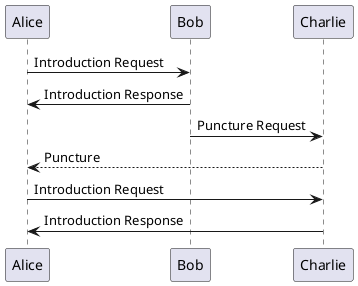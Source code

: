 @startuml introduction
Alice -> Bob: Introduction Request
Alice <- Bob: Introduction Response
Bob -> Charlie: Puncture Request
Alice <-- Charlie: Puncture
Alice -> Charlie: Introduction Request
Alice <- Charlie: Introduction Response
@enduml
